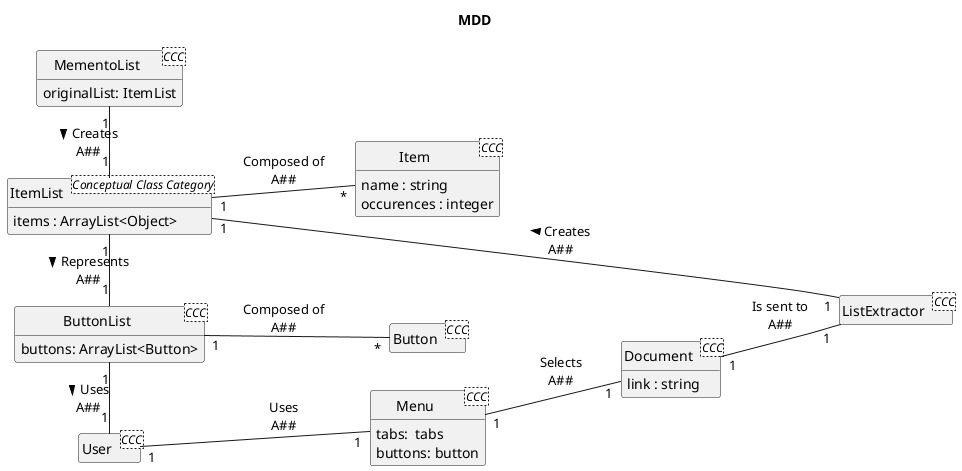 @startuml
skinparam style strictuml
skinparam defaultfontname Verdana
skinparam ControlStereotypeFontColor #blue
left to right direction
hide empty members
'skinparam linetype ortho

title MDD

class User <CCC> {}

class Menu <CCC> {
    tabs:  tabs
    buttons: button
}

class MementoList <CCC> {
    originalList: ItemList
}

class ItemList <Conceptual Class Category> {
    items : ArrayList<Object> 
}
class Item <CCC>  {
  name : string
  occurences : integer
}

class ButtonList<CCC>{
    buttons: ArrayList<Button>
}

class Button <CCC> {}

class ListExtractor <CCC> {}

class Document <CCC> {
    link : string
}


User "1" -- "1" Menu : Uses\nA##
User "1" -l- "1" ButtonList : > Uses\nA##
ButtonList "1" -- "*" Button : Composed of\nA##
ItemList "1" -- "*" Item : Composed of\nA##
ButtonList "1" -l- "1" ItemList : > Represents\nA##
ListExtractor "1" -- "1" ItemList : > Creates\nA##
Menu "1" -- "1" Document : Selects\nA##
Document "1" -- "1" ListExtractor : Is sent to\nA##
ItemList "1" -l- "1" MementoList : > Creates\nA##

@enduml